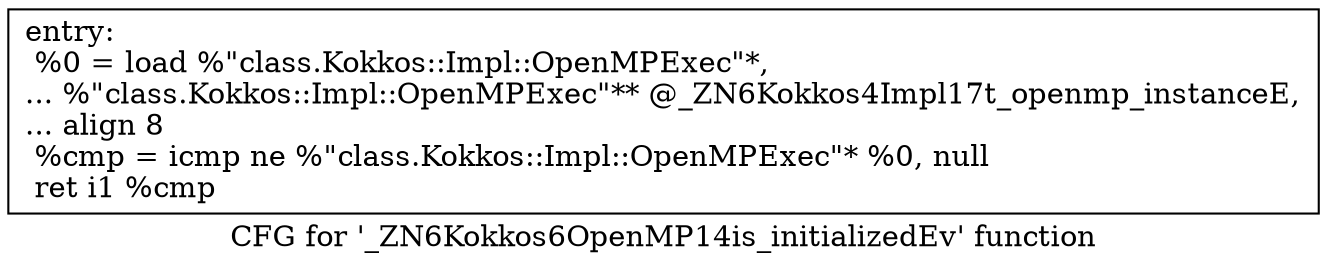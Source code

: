 digraph "CFG for '_ZN6Kokkos6OpenMP14is_initializedEv' function" {
	label="CFG for '_ZN6Kokkos6OpenMP14is_initializedEv' function";

	Node0x5e4ba60 [shape=record,label="{entry:\l  %0 = load %\"class.Kokkos::Impl::OpenMPExec\"*,\l... %\"class.Kokkos::Impl::OpenMPExec\"** @_ZN6Kokkos4Impl17t_openmp_instanceE,\l... align 8\l  %cmp = icmp ne %\"class.Kokkos::Impl::OpenMPExec\"* %0, null\l  ret i1 %cmp\l}"];
}
